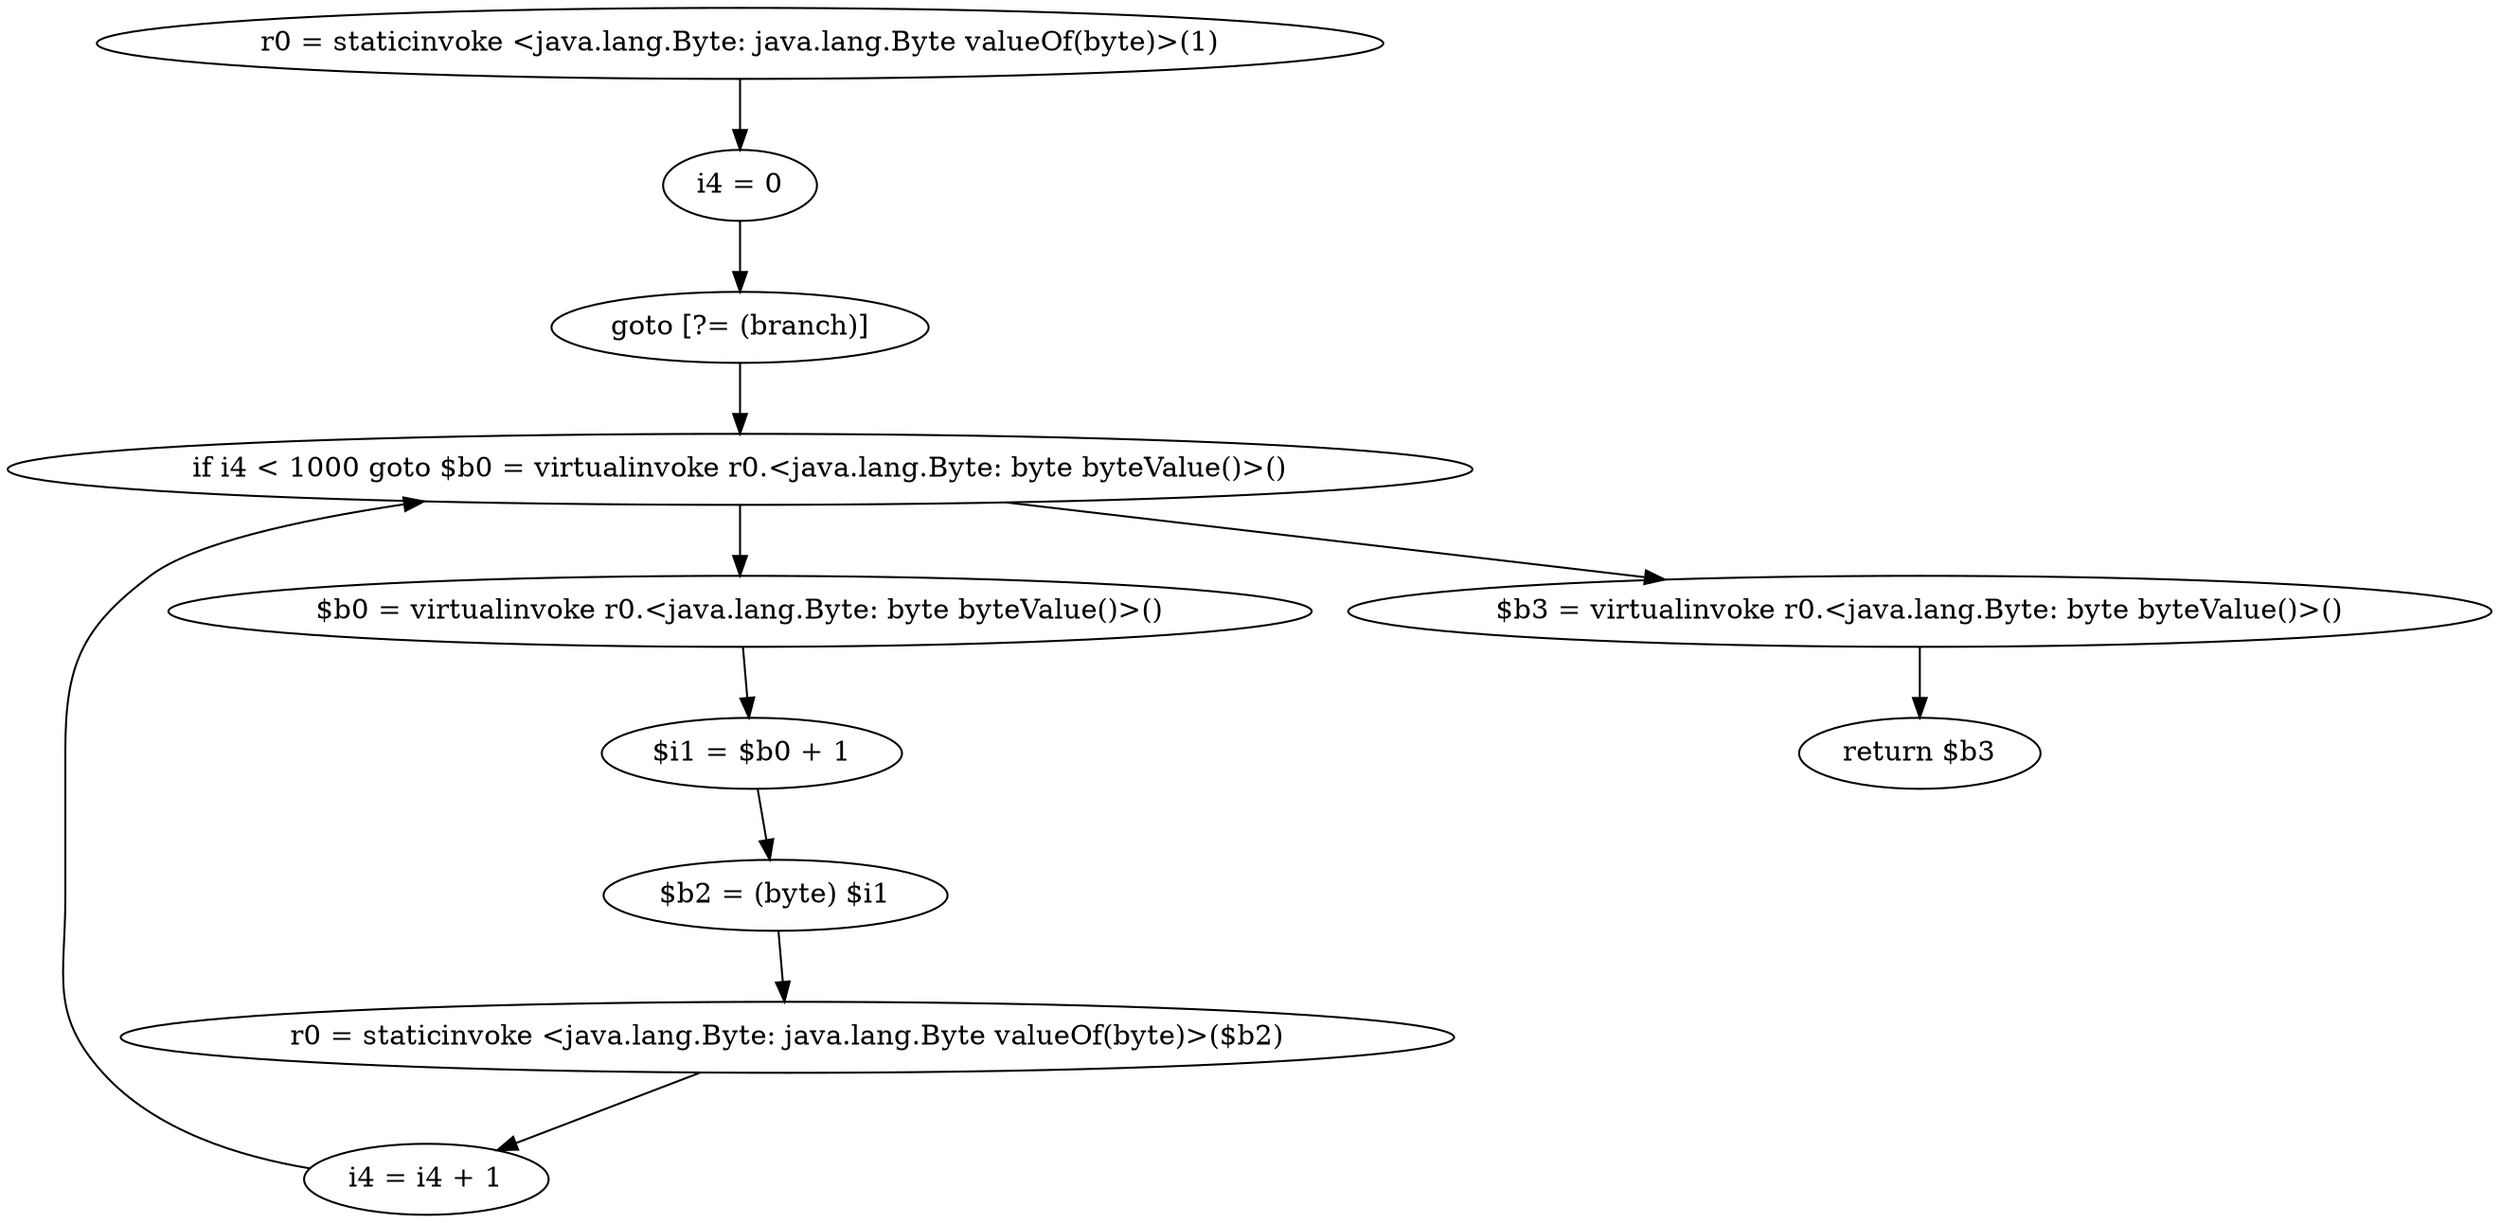 digraph "unitGraph" {
    "r0 = staticinvoke <java.lang.Byte: java.lang.Byte valueOf(byte)>(1)"
    "i4 = 0"
    "goto [?= (branch)]"
    "$b0 = virtualinvoke r0.<java.lang.Byte: byte byteValue()>()"
    "$i1 = $b0 + 1"
    "$b2 = (byte) $i1"
    "r0 = staticinvoke <java.lang.Byte: java.lang.Byte valueOf(byte)>($b2)"
    "i4 = i4 + 1"
    "if i4 < 1000 goto $b0 = virtualinvoke r0.<java.lang.Byte: byte byteValue()>()"
    "$b3 = virtualinvoke r0.<java.lang.Byte: byte byteValue()>()"
    "return $b3"
    "r0 = staticinvoke <java.lang.Byte: java.lang.Byte valueOf(byte)>(1)"->"i4 = 0";
    "i4 = 0"->"goto [?= (branch)]";
    "goto [?= (branch)]"->"if i4 < 1000 goto $b0 = virtualinvoke r0.<java.lang.Byte: byte byteValue()>()";
    "$b0 = virtualinvoke r0.<java.lang.Byte: byte byteValue()>()"->"$i1 = $b0 + 1";
    "$i1 = $b0 + 1"->"$b2 = (byte) $i1";
    "$b2 = (byte) $i1"->"r0 = staticinvoke <java.lang.Byte: java.lang.Byte valueOf(byte)>($b2)";
    "r0 = staticinvoke <java.lang.Byte: java.lang.Byte valueOf(byte)>($b2)"->"i4 = i4 + 1";
    "i4 = i4 + 1"->"if i4 < 1000 goto $b0 = virtualinvoke r0.<java.lang.Byte: byte byteValue()>()";
    "if i4 < 1000 goto $b0 = virtualinvoke r0.<java.lang.Byte: byte byteValue()>()"->"$b3 = virtualinvoke r0.<java.lang.Byte: byte byteValue()>()";
    "if i4 < 1000 goto $b0 = virtualinvoke r0.<java.lang.Byte: byte byteValue()>()"->"$b0 = virtualinvoke r0.<java.lang.Byte: byte byteValue()>()";
    "$b3 = virtualinvoke r0.<java.lang.Byte: byte byteValue()>()"->"return $b3";
}
